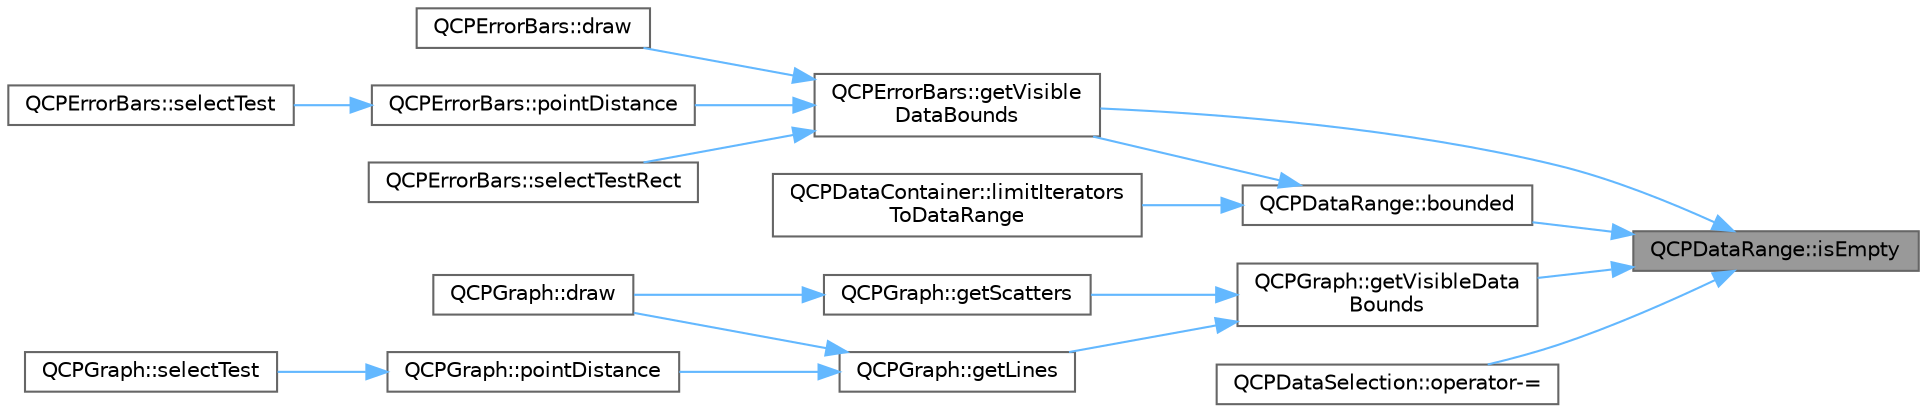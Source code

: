 digraph "QCPDataRange::isEmpty"
{
 // LATEX_PDF_SIZE
  bgcolor="transparent";
  edge [fontname=Helvetica,fontsize=10,labelfontname=Helvetica,labelfontsize=10];
  node [fontname=Helvetica,fontsize=10,shape=box,height=0.2,width=0.4];
  rankdir="RL";
  Node1 [label="QCPDataRange::isEmpty",height=0.2,width=0.4,color="gray40", fillcolor="grey60", style="filled", fontcolor="black",tooltip=" "];
  Node1 -> Node2 [dir="back",color="steelblue1",style="solid"];
  Node2 [label="QCPDataRange::bounded",height=0.2,width=0.4,color="grey40", fillcolor="white", style="filled",URL="$class_q_c_p_data_range.html#a93529421d12fdd3a8bdb2b8061936352",tooltip=" "];
  Node2 -> Node3 [dir="back",color="steelblue1",style="solid"];
  Node3 [label="QCPErrorBars::getVisible\lDataBounds",height=0.2,width=0.4,color="grey40", fillcolor="white", style="filled",URL="$class_q_c_p_error_bars.html#aac9ffa98815035d300b2e9a67495ba4c",tooltip=" "];
  Node3 -> Node4 [dir="back",color="steelblue1",style="solid"];
  Node4 [label="QCPErrorBars::draw",height=0.2,width=0.4,color="grey40", fillcolor="white", style="filled",URL="$class_q_c_p_error_bars.html#a801e85931372abf2a1034bfb2eac5cd2",tooltip=" "];
  Node3 -> Node5 [dir="back",color="steelblue1",style="solid"];
  Node5 [label="QCPErrorBars::pointDistance",height=0.2,width=0.4,color="grey40", fillcolor="white", style="filled",URL="$class_q_c_p_error_bars.html#a8e904076bad643f43af28b95f21c1b88",tooltip=" "];
  Node5 -> Node6 [dir="back",color="steelblue1",style="solid"];
  Node6 [label="QCPErrorBars::selectTest",height=0.2,width=0.4,color="grey40", fillcolor="white", style="filled",URL="$class_q_c_p_error_bars.html#ac1b6675ef43e32547a3cbcf7b7ac46ed",tooltip=" "];
  Node3 -> Node7 [dir="back",color="steelblue1",style="solid"];
  Node7 [label="QCPErrorBars::selectTestRect",height=0.2,width=0.4,color="grey40", fillcolor="white", style="filled",URL="$class_q_c_p_error_bars.html#ad7c727736599dfb173f0952082e1a5b6",tooltip=" "];
  Node2 -> Node8 [dir="back",color="steelblue1",style="solid"];
  Node8 [label="QCPDataContainer::limitIterators\lToDataRange",height=0.2,width=0.4,color="grey40", fillcolor="white", style="filled",URL="$class_q_c_p_data_container.html#aa1b36f5ae86a5a5a0b92141d3a0945c4",tooltip=" "];
  Node1 -> Node3 [dir="back",color="steelblue1",style="solid"];
  Node1 -> Node9 [dir="back",color="steelblue1",style="solid"];
  Node9 [label="QCPGraph::getVisibleData\lBounds",height=0.2,width=0.4,color="grey40", fillcolor="white", style="filled",URL="$class_q_c_p_graph.html#a8599447a7f8cbbdcf0b94edcc11df560",tooltip=" "];
  Node9 -> Node10 [dir="back",color="steelblue1",style="solid"];
  Node10 [label="QCPGraph::getLines",height=0.2,width=0.4,color="grey40", fillcolor="white", style="filled",URL="$class_q_c_p_graph.html#a563c6da2126300a4d9d2bdee30dad040",tooltip=" "];
  Node10 -> Node11 [dir="back",color="steelblue1",style="solid"];
  Node11 [label="QCPGraph::draw",height=0.2,width=0.4,color="grey40", fillcolor="white", style="filled",URL="$class_q_c_p_graph.html#a2b0849598f06e834b43ce18cd13bcdc3",tooltip=" "];
  Node10 -> Node12 [dir="back",color="steelblue1",style="solid"];
  Node12 [label="QCPGraph::pointDistance",height=0.2,width=0.4,color="grey40", fillcolor="white", style="filled",URL="$class_q_c_p_graph.html#a89acf99c0b52b8eecb2438adf7ec0170",tooltip=" "];
  Node12 -> Node13 [dir="back",color="steelblue1",style="solid"];
  Node13 [label="QCPGraph::selectTest",height=0.2,width=0.4,color="grey40", fillcolor="white", style="filled",URL="$class_q_c_p_graph.html#a6d669d04462d272c6aa0e5f85846d673",tooltip=" "];
  Node9 -> Node14 [dir="back",color="steelblue1",style="solid"];
  Node14 [label="QCPGraph::getScatters",height=0.2,width=0.4,color="grey40", fillcolor="white", style="filled",URL="$class_q_c_p_graph.html#a9d7ba5904fdcaca413222335d4b283c3",tooltip=" "];
  Node14 -> Node11 [dir="back",color="steelblue1",style="solid"];
  Node1 -> Node15 [dir="back",color="steelblue1",style="solid"];
  Node15 [label="QCPDataSelection::operator-=",height=0.2,width=0.4,color="grey40", fillcolor="white", style="filled",URL="$class_q_c_p_data_selection.html#a8d18b20d20dde737eefc10967e31cf73",tooltip=" "];
}
